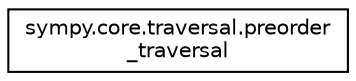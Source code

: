 digraph "Graphical Class Hierarchy"
{
 // LATEX_PDF_SIZE
  edge [fontname="Helvetica",fontsize="10",labelfontname="Helvetica",labelfontsize="10"];
  node [fontname="Helvetica",fontsize="10",shape=record];
  rankdir="LR";
  Node0 [label="sympy.core.traversal.preorder\l_traversal",height=0.2,width=0.4,color="black", fillcolor="white", style="filled",URL="$classsympy_1_1core_1_1traversal_1_1preorder__traversal.html",tooltip=" "];
}
